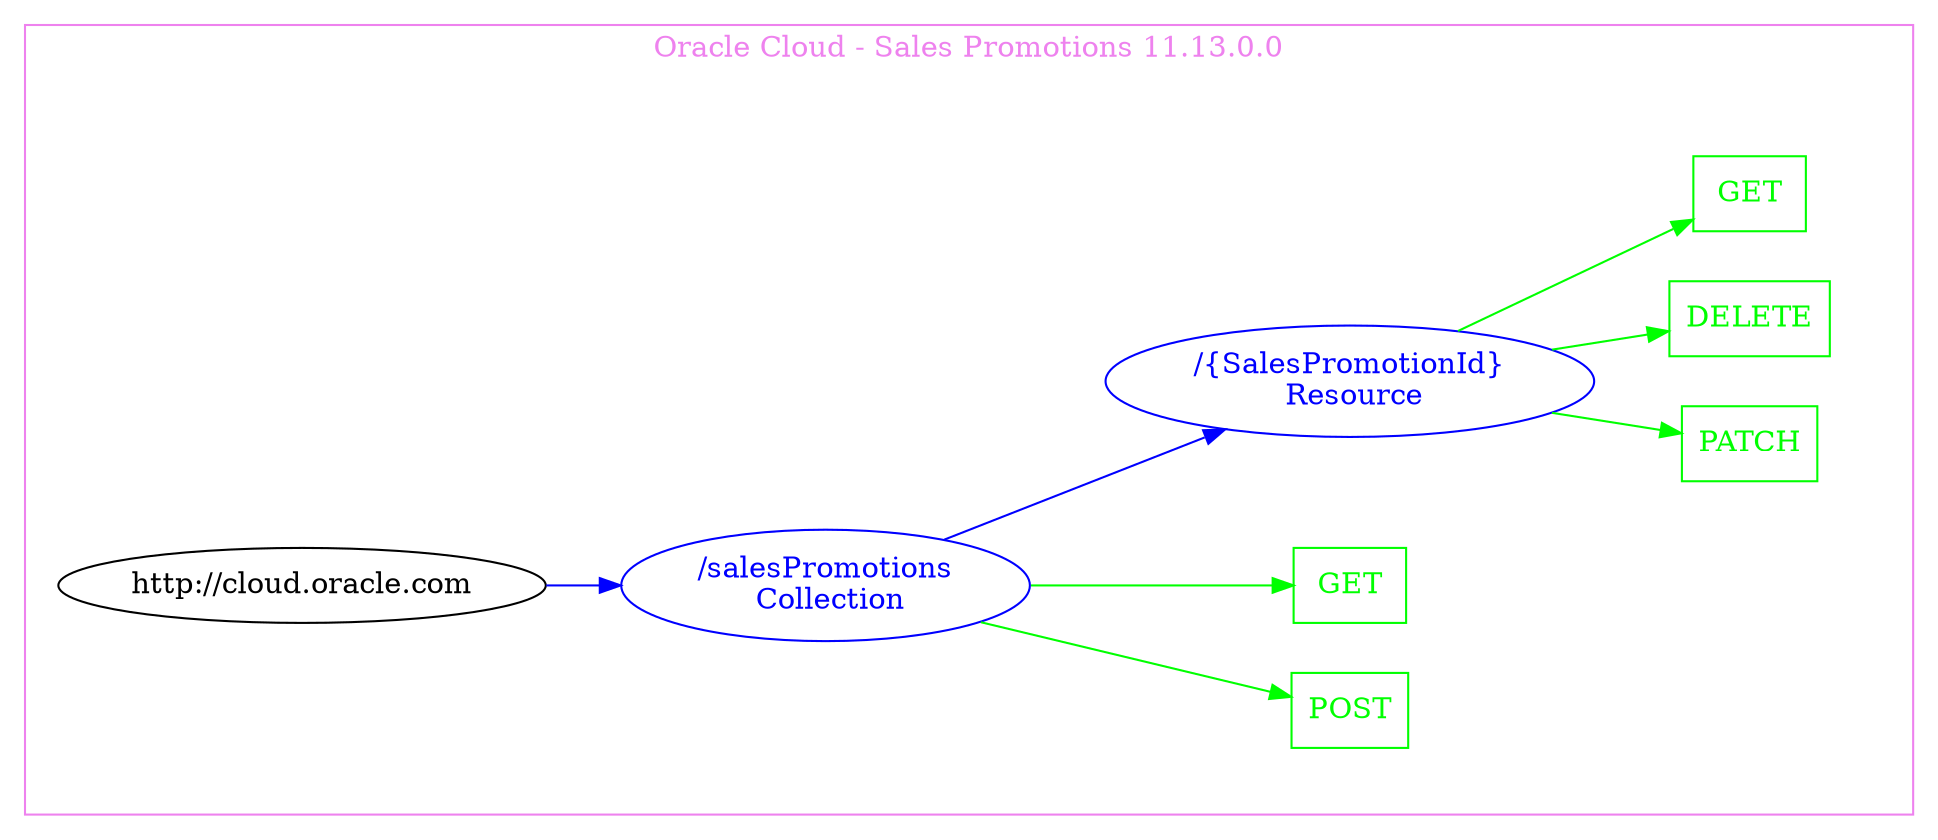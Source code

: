 digraph Cloud_Computing_REST_API {
rankdir="LR";
subgraph cluster_0 {
label="Oracle Cloud - Sales Promotions 11.13.0.0"
color=violet
fontcolor=violet
subgraph cluster_1 {
label=""
color=white
fontcolor=white
node1 [label="http://cloud.oracle.com", shape="ellipse", color="black", fontcolor="black"]
node1 -> node2 [color="blue", fontcolor="blue"]
subgraph cluster_2 {
label=""
color=white
fontcolor=white
node2 [label="/salesPromotions\n Collection", shape="ellipse", color="blue", fontcolor="blue"]
node2 -> node3 [color="green", fontcolor="green"]
subgraph cluster_3 {
label=""
color=white
fontcolor=white
node3 [label="POST", shape="box", color="green", fontcolor="green"]
}
node2 -> node4 [color="green", fontcolor="green"]
subgraph cluster_4 {
label=""
color=white
fontcolor=white
node4 [label="GET", shape="box", color="green", fontcolor="green"]
}
node2 -> node5 [color="blue", fontcolor="blue"]
subgraph cluster_5 {
label=""
color=white
fontcolor=white
node5 [label="/{SalesPromotionId}\n Resource", shape="ellipse", color="blue", fontcolor="blue"]
node5 -> node6 [color="green", fontcolor="green"]
subgraph cluster_6 {
label=""
color=white
fontcolor=white
node6 [label="PATCH", shape="box", color="green", fontcolor="green"]
}
node5 -> node7 [color="green", fontcolor="green"]
subgraph cluster_7 {
label=""
color=white
fontcolor=white
node7 [label="DELETE", shape="box", color="green", fontcolor="green"]
}
node5 -> node8 [color="green", fontcolor="green"]
subgraph cluster_8 {
label=""
color=white
fontcolor=white
node8 [label="GET", shape="box", color="green", fontcolor="green"]
}
}
}
}
}
}

